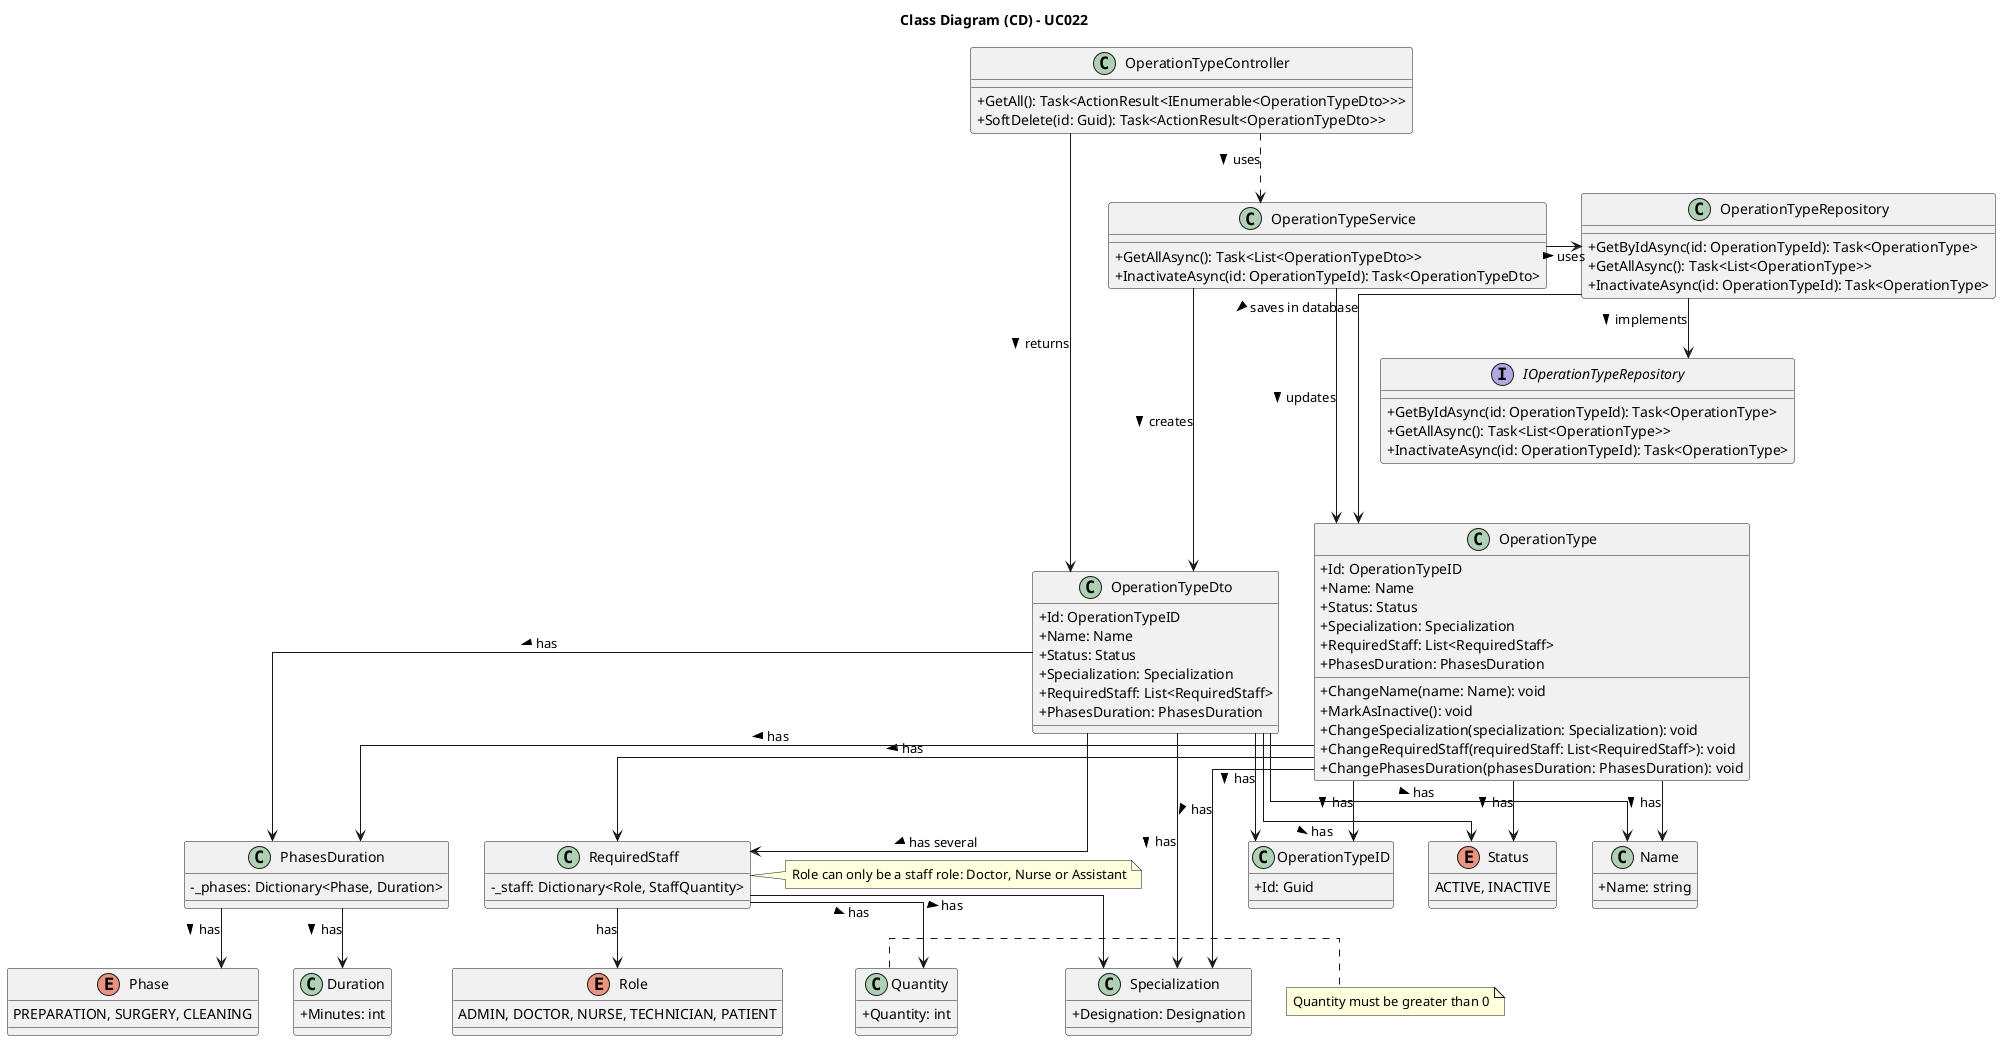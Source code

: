 @startuml uc022-class-diagram

skinparam packageStyle rectangle
skinparam shadowing false
skinparam classAttributeIconSize 0
skinparam linetype ortho

left to right direction
top to bottom direction

title Class Diagram (CD) - UC022

class OperationTypeController {
    +GetAll(): Task<ActionResult<IEnumerable<OperationTypeDto>>>
    +SoftDelete(id: Guid): Task<ActionResult<OperationTypeDto>>
}

class OperationTypeService {
    +GetAllAsync(): Task<List<OperationTypeDto>>
    +InactivateAsync(id: OperationTypeId): Task<OperationTypeDto>
}

class OperationTypeRepository {
    +GetByIdAsync(id: OperationTypeId): Task<OperationType>
    +GetAllAsync(): Task<List<OperationType>>
    +InactivateAsync(id: OperationTypeId): Task<OperationType>
}

interface IOperationTypeRepository {
    +GetByIdAsync(id: OperationTypeId): Task<OperationType>
    +GetAllAsync(): Task<List<OperationType>>
    +InactivateAsync(id: OperationTypeId): Task<OperationType>
}

class OperationType {
    +Id: OperationTypeID
    +Name: Name
    +Status: Status
    +Specialization: Specialization
    +RequiredStaff: List<RequiredStaff>
    +PhasesDuration: PhasesDuration
    +ChangeName(name: Name): void
    +MarkAsInactive(): void
    +ChangeSpecialization(specialization: Specialization): void
    +ChangeRequiredStaff(requiredStaff: List<RequiredStaff>): void
    +ChangePhasesDuration(phasesDuration: PhasesDuration): void
}

class OperationTypeDto {
    +Id: OperationTypeID
    +Name: Name
    +Status: Status
    +Specialization: Specialization
    +RequiredStaff: List<RequiredStaff>
    +PhasesDuration: PhasesDuration
}

class RequiredStaff {
    - _staff: Dictionary<Role, StaffQuantity>
}
note right of RequiredStaff
    Role can only be a staff role: Doctor, Nurse or Assistant
end note

class Quantity {
    +Quantity: int
}
note right of Quantity
    Quantity must be greater than 0
end note

class Specialization {
    +Designation: Designation
}

class PhasesDuration {
    - _phases: Dictionary<Phase, Duration>
}

enum Phase {
    PREPARATION, SURGERY, CLEANING
}

class Duration {
    +Minutes: int
}

class Name {
    +Name: string
}

class OperationTypeID {
    +Id: Guid
}

enum Role {
    ADMIN, DOCTOR, NURSE, TECHNICIAN, PATIENT
}

enum Status {
    ACTIVE, INACTIVE
}

OperationTypeController .> OperationTypeService : > uses
OperationTypeController ----> OperationTypeDto : > returns

OperationTypeService -> OperationTypeRepository : > uses
OperationTypeService ---> OperationType : > updates
OperationTypeService ---> OperationTypeDto : > creates

OperationTypeRepository --> IOperationTypeRepository : > implements
OperationTypeRepository --> OperationType : > saves in database

OperationType --> OperationTypeID : > has
OperationType --> Name : > has
OperationType --> Status : > has
OperationType --> Specialization : > has
OperationType --> RequiredStaff : > has
OperationType --> PhasesDuration : > has

OperationTypeDto --> OperationTypeID : > has
OperationTypeDto --> Name : > has
OperationTypeDto --> Status : > has
OperationTypeDto --> Specialization : > has
OperationTypeDto --> RequiredStaff : > has several
OperationTypeDto --> PhasesDuration : > has

RequiredStaff --> Role: has
RequiredStaff --> Specialization : > has
RequiredStaff --> Quantity : > has

PhasesDuration --> Phase : > has
PhasesDuration --> Duration : > has

@enduml